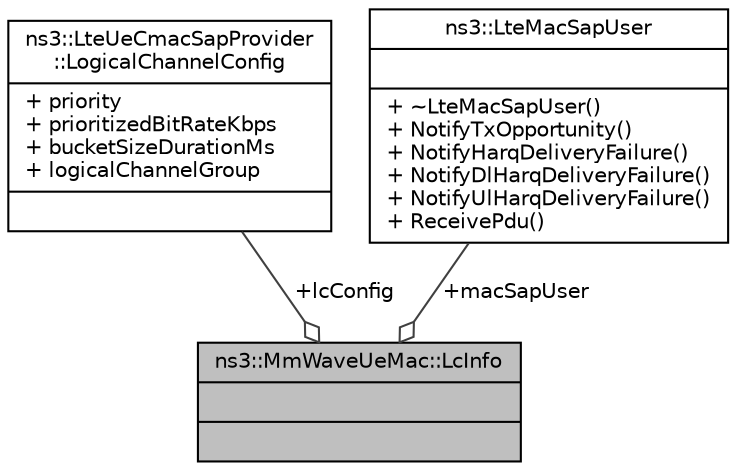 digraph "ns3::MmWaveUeMac::LcInfo"
{
  edge [fontname="Helvetica",fontsize="10",labelfontname="Helvetica",labelfontsize="10"];
  node [fontname="Helvetica",fontsize="10",shape=record];
  Node1 [label="{ns3::MmWaveUeMac::LcInfo\n||}",height=0.2,width=0.4,color="black", fillcolor="grey75", style="filled", fontcolor="black"];
  Node2 -> Node1 [color="grey25",fontsize="10",style="solid",label=" +lcConfig" ,arrowhead="odiamond"];
  Node2 [label="{ns3::LteUeCmacSapProvider\l::LogicalChannelConfig\n|+ priority\l+ prioritizedBitRateKbps\l+ bucketSizeDurationMs\l+ logicalChannelGroup\l|}",height=0.2,width=0.4,color="black", fillcolor="white", style="filled",URL="$d6/d9a/structns3_1_1LteUeCmacSapProvider_1_1LogicalChannelConfig.html"];
  Node3 -> Node1 [color="grey25",fontsize="10",style="solid",label=" +macSapUser" ,arrowhead="odiamond"];
  Node3 [label="{ns3::LteMacSapUser\n||+ ~LteMacSapUser()\l+ NotifyTxOpportunity()\l+ NotifyHarqDeliveryFailure()\l+ NotifyDlHarqDeliveryFailure()\l+ NotifyUlHarqDeliveryFailure()\l+ ReceivePdu()\l}",height=0.2,width=0.4,color="black", fillcolor="white", style="filled",URL="$df/d25/classns3_1_1LteMacSapUser.html"];
}
